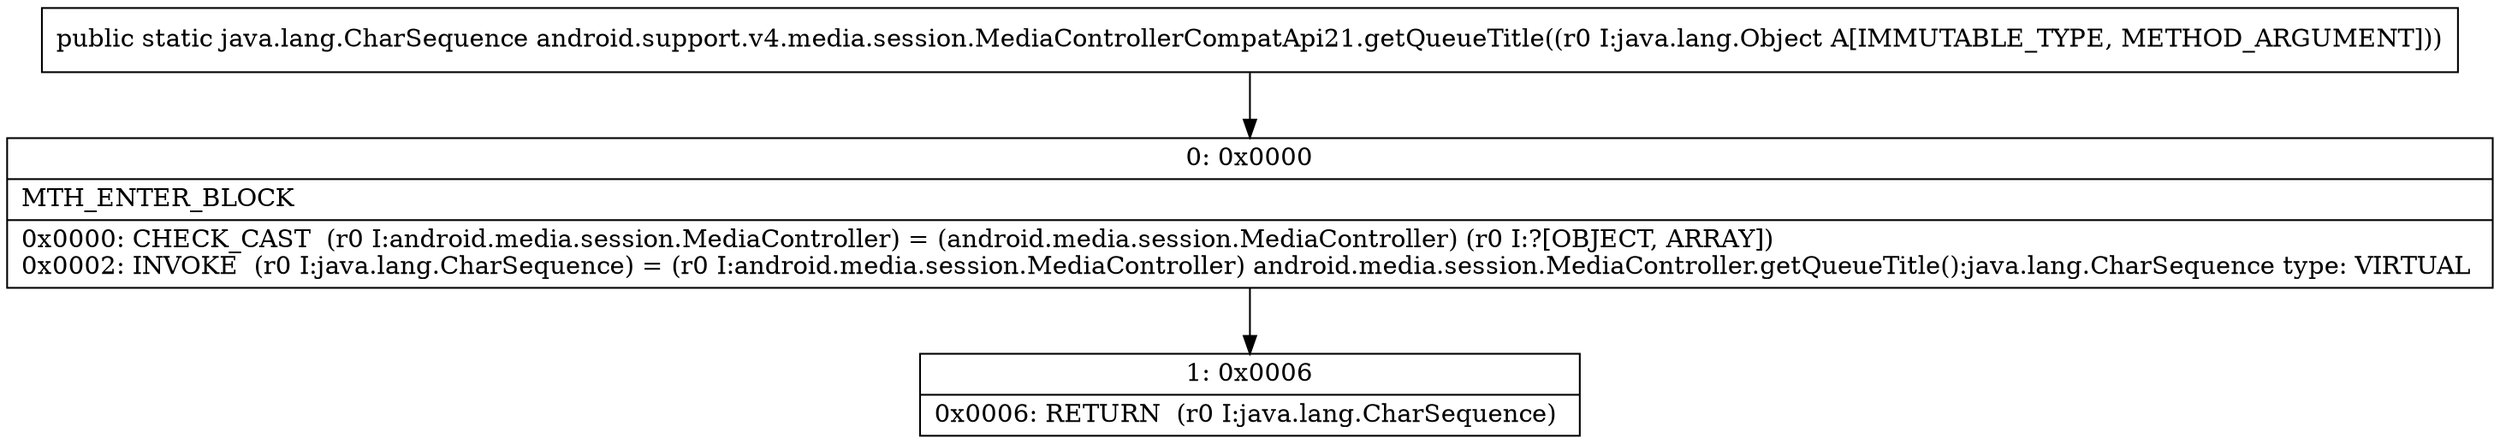 digraph "CFG forandroid.support.v4.media.session.MediaControllerCompatApi21.getQueueTitle(Ljava\/lang\/Object;)Ljava\/lang\/CharSequence;" {
Node_0 [shape=record,label="{0\:\ 0x0000|MTH_ENTER_BLOCK\l|0x0000: CHECK_CAST  (r0 I:android.media.session.MediaController) = (android.media.session.MediaController) (r0 I:?[OBJECT, ARRAY]) \l0x0002: INVOKE  (r0 I:java.lang.CharSequence) = (r0 I:android.media.session.MediaController) android.media.session.MediaController.getQueueTitle():java.lang.CharSequence type: VIRTUAL \l}"];
Node_1 [shape=record,label="{1\:\ 0x0006|0x0006: RETURN  (r0 I:java.lang.CharSequence) \l}"];
MethodNode[shape=record,label="{public static java.lang.CharSequence android.support.v4.media.session.MediaControllerCompatApi21.getQueueTitle((r0 I:java.lang.Object A[IMMUTABLE_TYPE, METHOD_ARGUMENT])) }"];
MethodNode -> Node_0;
Node_0 -> Node_1;
}

